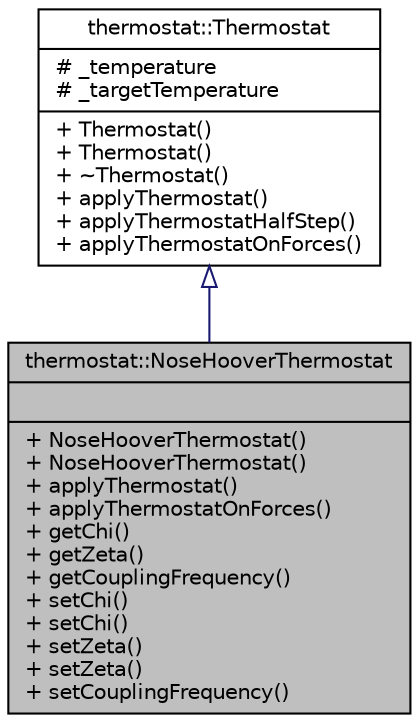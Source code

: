 digraph "thermostat::NoseHooverThermostat"
{
 // LATEX_PDF_SIZE
  edge [fontname="Helvetica",fontsize="10",labelfontname="Helvetica",labelfontsize="10"];
  node [fontname="Helvetica",fontsize="10",shape=record];
  Node1 [label="{thermostat::NoseHooverThermostat\n||+ NoseHooverThermostat()\l+ NoseHooverThermostat()\l+ applyThermostat()\l+ applyThermostatOnForces()\l+ getChi()\l+ getZeta()\l+ getCouplingFrequency()\l+ setChi()\l+ setChi()\l+ setZeta()\l+ setZeta()\l+ setCouplingFrequency()\l}",height=0.2,width=0.4,color="black", fillcolor="grey75", style="filled", fontcolor="black",tooltip="this class implements the Nose-Hoover thermostat"];
  Node2 -> Node1 [dir="back",color="midnightblue",fontsize="10",style="solid",arrowtail="onormal",fontname="Helvetica"];
  Node2 [label="{thermostat::Thermostat\n|# _temperature\l# _targetTemperature\l|+ Thermostat()\l+ Thermostat()\l+ ~Thermostat()\l+ applyThermostat()\l+ applyThermostatHalfStep()\l+ applyThermostatOnForces()\l}",height=0.2,width=0.4,color="black", fillcolor="white", style="filled",URL="$classthermostat_1_1Thermostat.html",tooltip="Thermostat is a base class for all thermostats."];
}
